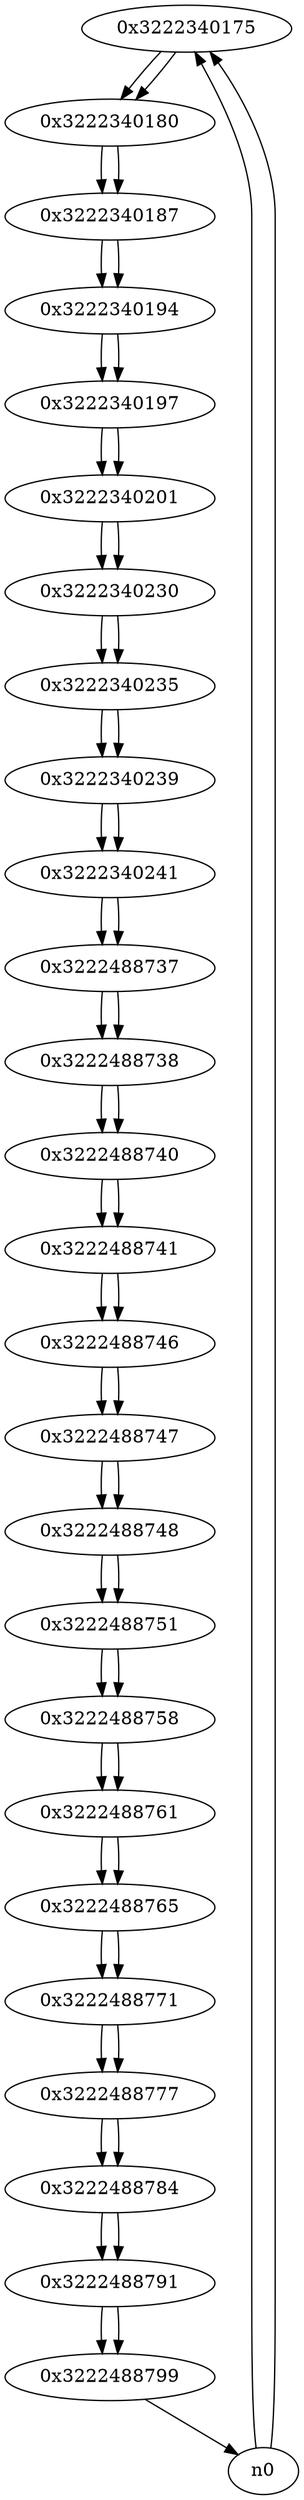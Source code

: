 digraph G{
/* nodes */
  n1 [label="0x3222340175"]
  n2 [label="0x3222340180"]
  n3 [label="0x3222340187"]
  n4 [label="0x3222340194"]
  n5 [label="0x3222340197"]
  n6 [label="0x3222340201"]
  n7 [label="0x3222340230"]
  n8 [label="0x3222340235"]
  n9 [label="0x3222340239"]
  n10 [label="0x3222340241"]
  n11 [label="0x3222488737"]
  n12 [label="0x3222488738"]
  n13 [label="0x3222488740"]
  n14 [label="0x3222488741"]
  n15 [label="0x3222488746"]
  n16 [label="0x3222488747"]
  n17 [label="0x3222488748"]
  n18 [label="0x3222488751"]
  n19 [label="0x3222488758"]
  n20 [label="0x3222488761"]
  n21 [label="0x3222488765"]
  n22 [label="0x3222488771"]
  n23 [label="0x3222488777"]
  n24 [label="0x3222488784"]
  n25 [label="0x3222488791"]
  n26 [label="0x3222488799"]
/* edges */
n1 -> n2;
n0 -> n1;
n0 -> n1;
n2 -> n3;
n1 -> n2;
n3 -> n4;
n2 -> n3;
n4 -> n5;
n3 -> n4;
n5 -> n6;
n4 -> n5;
n6 -> n7;
n5 -> n6;
n7 -> n8;
n6 -> n7;
n8 -> n9;
n7 -> n8;
n9 -> n10;
n8 -> n9;
n10 -> n11;
n9 -> n10;
n11 -> n12;
n10 -> n11;
n12 -> n13;
n11 -> n12;
n13 -> n14;
n12 -> n13;
n14 -> n15;
n13 -> n14;
n15 -> n16;
n14 -> n15;
n16 -> n17;
n15 -> n16;
n17 -> n18;
n16 -> n17;
n18 -> n19;
n17 -> n18;
n19 -> n20;
n18 -> n19;
n20 -> n21;
n19 -> n20;
n21 -> n22;
n20 -> n21;
n22 -> n23;
n21 -> n22;
n23 -> n24;
n22 -> n23;
n24 -> n25;
n23 -> n24;
n25 -> n26;
n24 -> n25;
n26 -> n0;
n25 -> n26;
}
